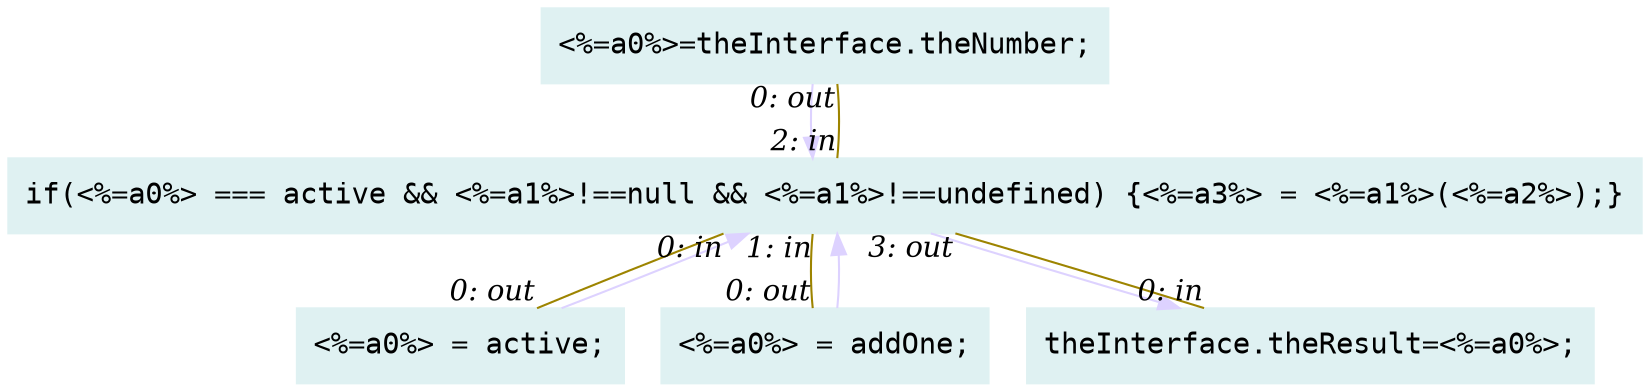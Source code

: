 digraph g{node_562 [shape="box", style="filled", color="#dff1f2", fontname="Courier", label="<%=a0%>=theInterface.theNumber;
" ]
node_564 [shape="box", style="filled", color="#dff1f2", fontname="Courier", label="theInterface.theResult=<%=a0%>;
" ]
node_594 [shape="box", style="filled", color="#dff1f2", fontname="Courier", label="<%=a0%> = active;
" ]
node_597 [shape="box", style="filled", color="#dff1f2", fontname="Courier", label="<%=a0%> = addOne;
" ]
node_599 [shape="box", style="filled", color="#dff1f2", fontname="Courier", label="if(<%=a0%> === active && <%=a1%>!==null && <%=a1%>!==undefined) {<%=a3%> = <%=a1%>(<%=a2%>);}
" ]
node_599 -> node_564 [dir=forward, arrowHead=normal, fontname="Times-Italic", arrowsize=1, color="#ddd2ff", label="",  headlabel="", taillabel="" ]
node_562 -> node_599 [dir=forward, arrowHead=normal, fontname="Times-Italic", arrowsize=1, color="#ddd2ff", label="",  headlabel="", taillabel="" ]
node_594 -> node_599 [dir=forward, arrowHead=normal, fontname="Times-Italic", arrowsize=1, color="#ddd2ff", label="",  headlabel="", taillabel="" ]
node_597 -> node_599 [dir=forward, arrowHead=normal, fontname="Times-Italic", arrowsize=1, color="#ddd2ff", label="",  headlabel="", taillabel="" ]
node_599 -> node_594 [dir=none, arrowHead=none, fontname="Times-Italic", arrowsize=1, color="#9d8400", label="",  headlabel="0: out", taillabel="0: in" ]
node_599 -> node_597 [dir=none, arrowHead=none, fontname="Times-Italic", arrowsize=1, color="#9d8400", label="",  headlabel="0: out", taillabel="1: in" ]
node_599 -> node_562 [dir=none, arrowHead=none, fontname="Times-Italic", arrowsize=1, color="#9d8400", label="",  headlabel="0: out", taillabel="2: in" ]
node_599 -> node_564 [dir=none, arrowHead=none, fontname="Times-Italic", arrowsize=1, color="#9d8400", label="",  headlabel="0: in", taillabel="3: out" ]
}